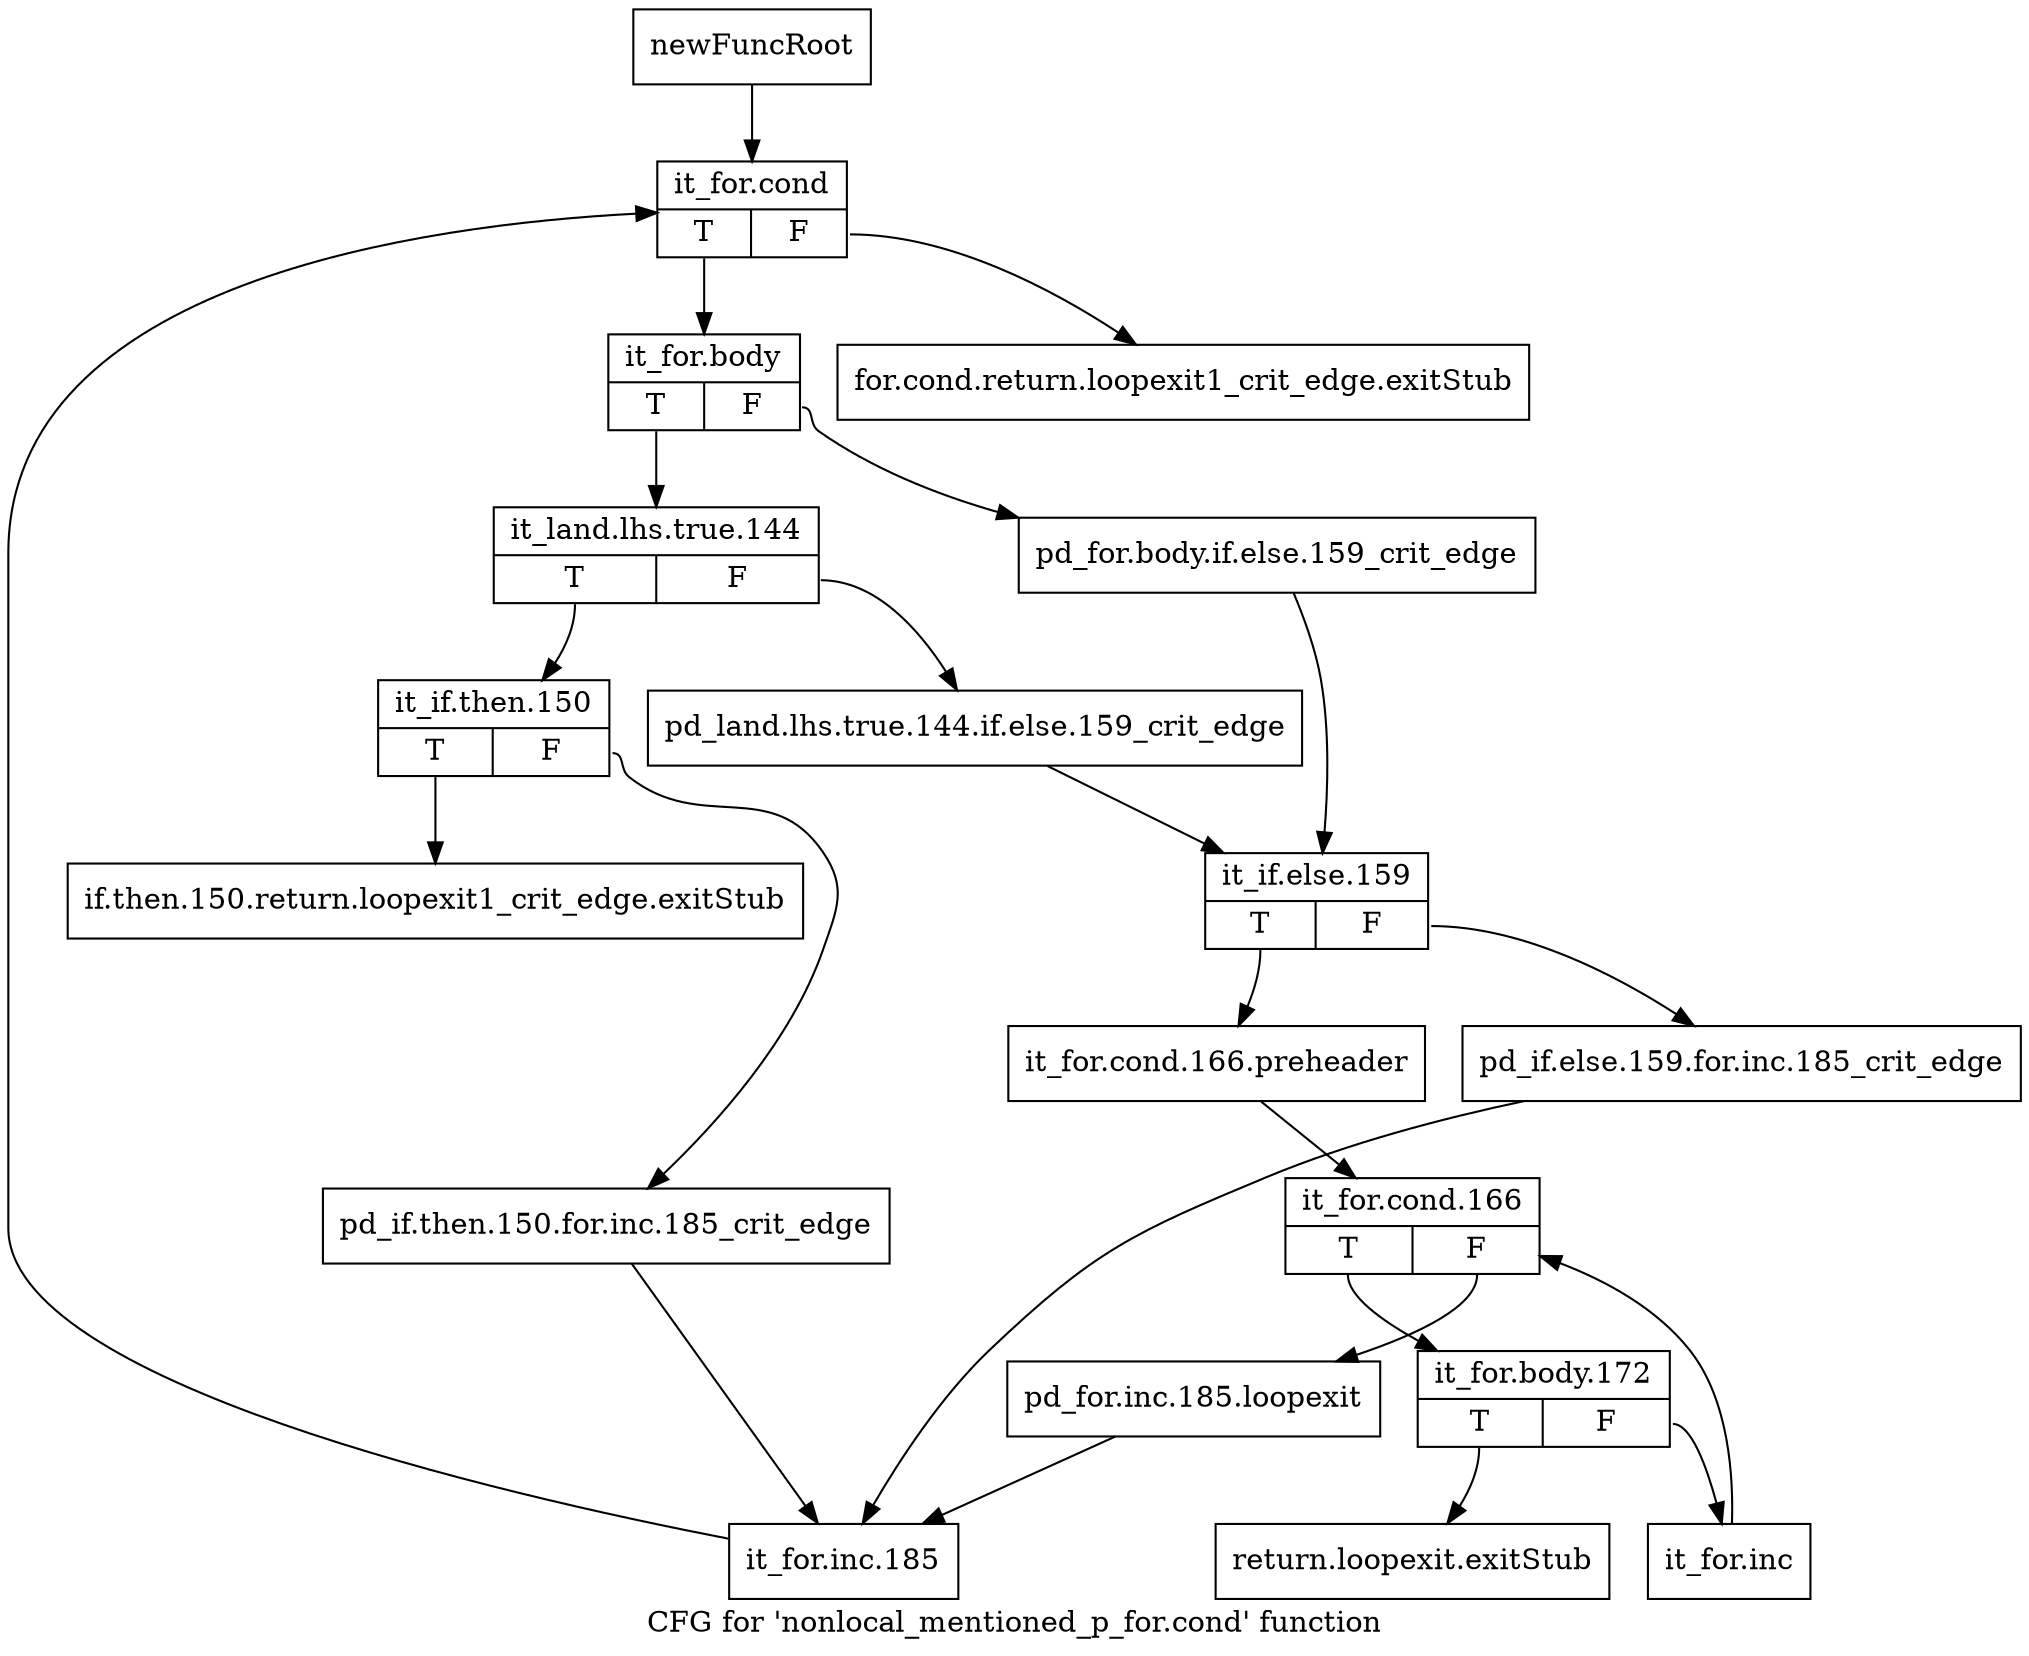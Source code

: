 digraph "CFG for 'nonlocal_mentioned_p_for.cond' function" {
	label="CFG for 'nonlocal_mentioned_p_for.cond' function";

	Node0x799a170 [shape=record,label="{newFuncRoot}"];
	Node0x799a170 -> Node0x799a2b0;
	Node0x799a1c0 [shape=record,label="{for.cond.return.loopexit1_crit_edge.exitStub}"];
	Node0x799a210 [shape=record,label="{return.loopexit.exitStub}"];
	Node0x799a260 [shape=record,label="{if.then.150.return.loopexit1_crit_edge.exitStub}"];
	Node0x799a2b0 [shape=record,label="{it_for.cond|{<s0>T|<s1>F}}"];
	Node0x799a2b0:s0 -> Node0x799a300;
	Node0x799a2b0:s1 -> Node0x799a1c0;
	Node0x799a300 [shape=record,label="{it_for.body|{<s0>T|<s1>F}}"];
	Node0x799a300:s0 -> Node0x799a3a0;
	Node0x799a300:s1 -> Node0x799a350;
	Node0x799a350 [shape=record,label="{pd_for.body.if.else.159_crit_edge}"];
	Node0x799a350 -> Node0x799a440;
	Node0x799a3a0 [shape=record,label="{it_land.lhs.true.144|{<s0>T|<s1>F}}"];
	Node0x799a3a0:s0 -> Node0x799a670;
	Node0x799a3a0:s1 -> Node0x799a3f0;
	Node0x799a3f0 [shape=record,label="{pd_land.lhs.true.144.if.else.159_crit_edge}"];
	Node0x799a3f0 -> Node0x799a440;
	Node0x799a440 [shape=record,label="{it_if.else.159|{<s0>T|<s1>F}}"];
	Node0x799a440:s0 -> Node0x799a4e0;
	Node0x799a440:s1 -> Node0x799a490;
	Node0x799a490 [shape=record,label="{pd_if.else.159.for.inc.185_crit_edge}"];
	Node0x799a490 -> Node0x799a710;
	Node0x799a4e0 [shape=record,label="{it_for.cond.166.preheader}"];
	Node0x799a4e0 -> Node0x799a530;
	Node0x799a530 [shape=record,label="{it_for.cond.166|{<s0>T|<s1>F}}"];
	Node0x799a530:s0 -> Node0x799a5d0;
	Node0x799a530:s1 -> Node0x799a580;
	Node0x799a580 [shape=record,label="{pd_for.inc.185.loopexit}"];
	Node0x799a580 -> Node0x799a710;
	Node0x799a5d0 [shape=record,label="{it_for.body.172|{<s0>T|<s1>F}}"];
	Node0x799a5d0:s0 -> Node0x799a210;
	Node0x799a5d0:s1 -> Node0x799a620;
	Node0x799a620 [shape=record,label="{it_for.inc}"];
	Node0x799a620 -> Node0x799a530;
	Node0x799a670 [shape=record,label="{it_if.then.150|{<s0>T|<s1>F}}"];
	Node0x799a670:s0 -> Node0x799a260;
	Node0x799a670:s1 -> Node0x799a6c0;
	Node0x799a6c0 [shape=record,label="{pd_if.then.150.for.inc.185_crit_edge}"];
	Node0x799a6c0 -> Node0x799a710;
	Node0x799a710 [shape=record,label="{it_for.inc.185}"];
	Node0x799a710 -> Node0x799a2b0;
}
